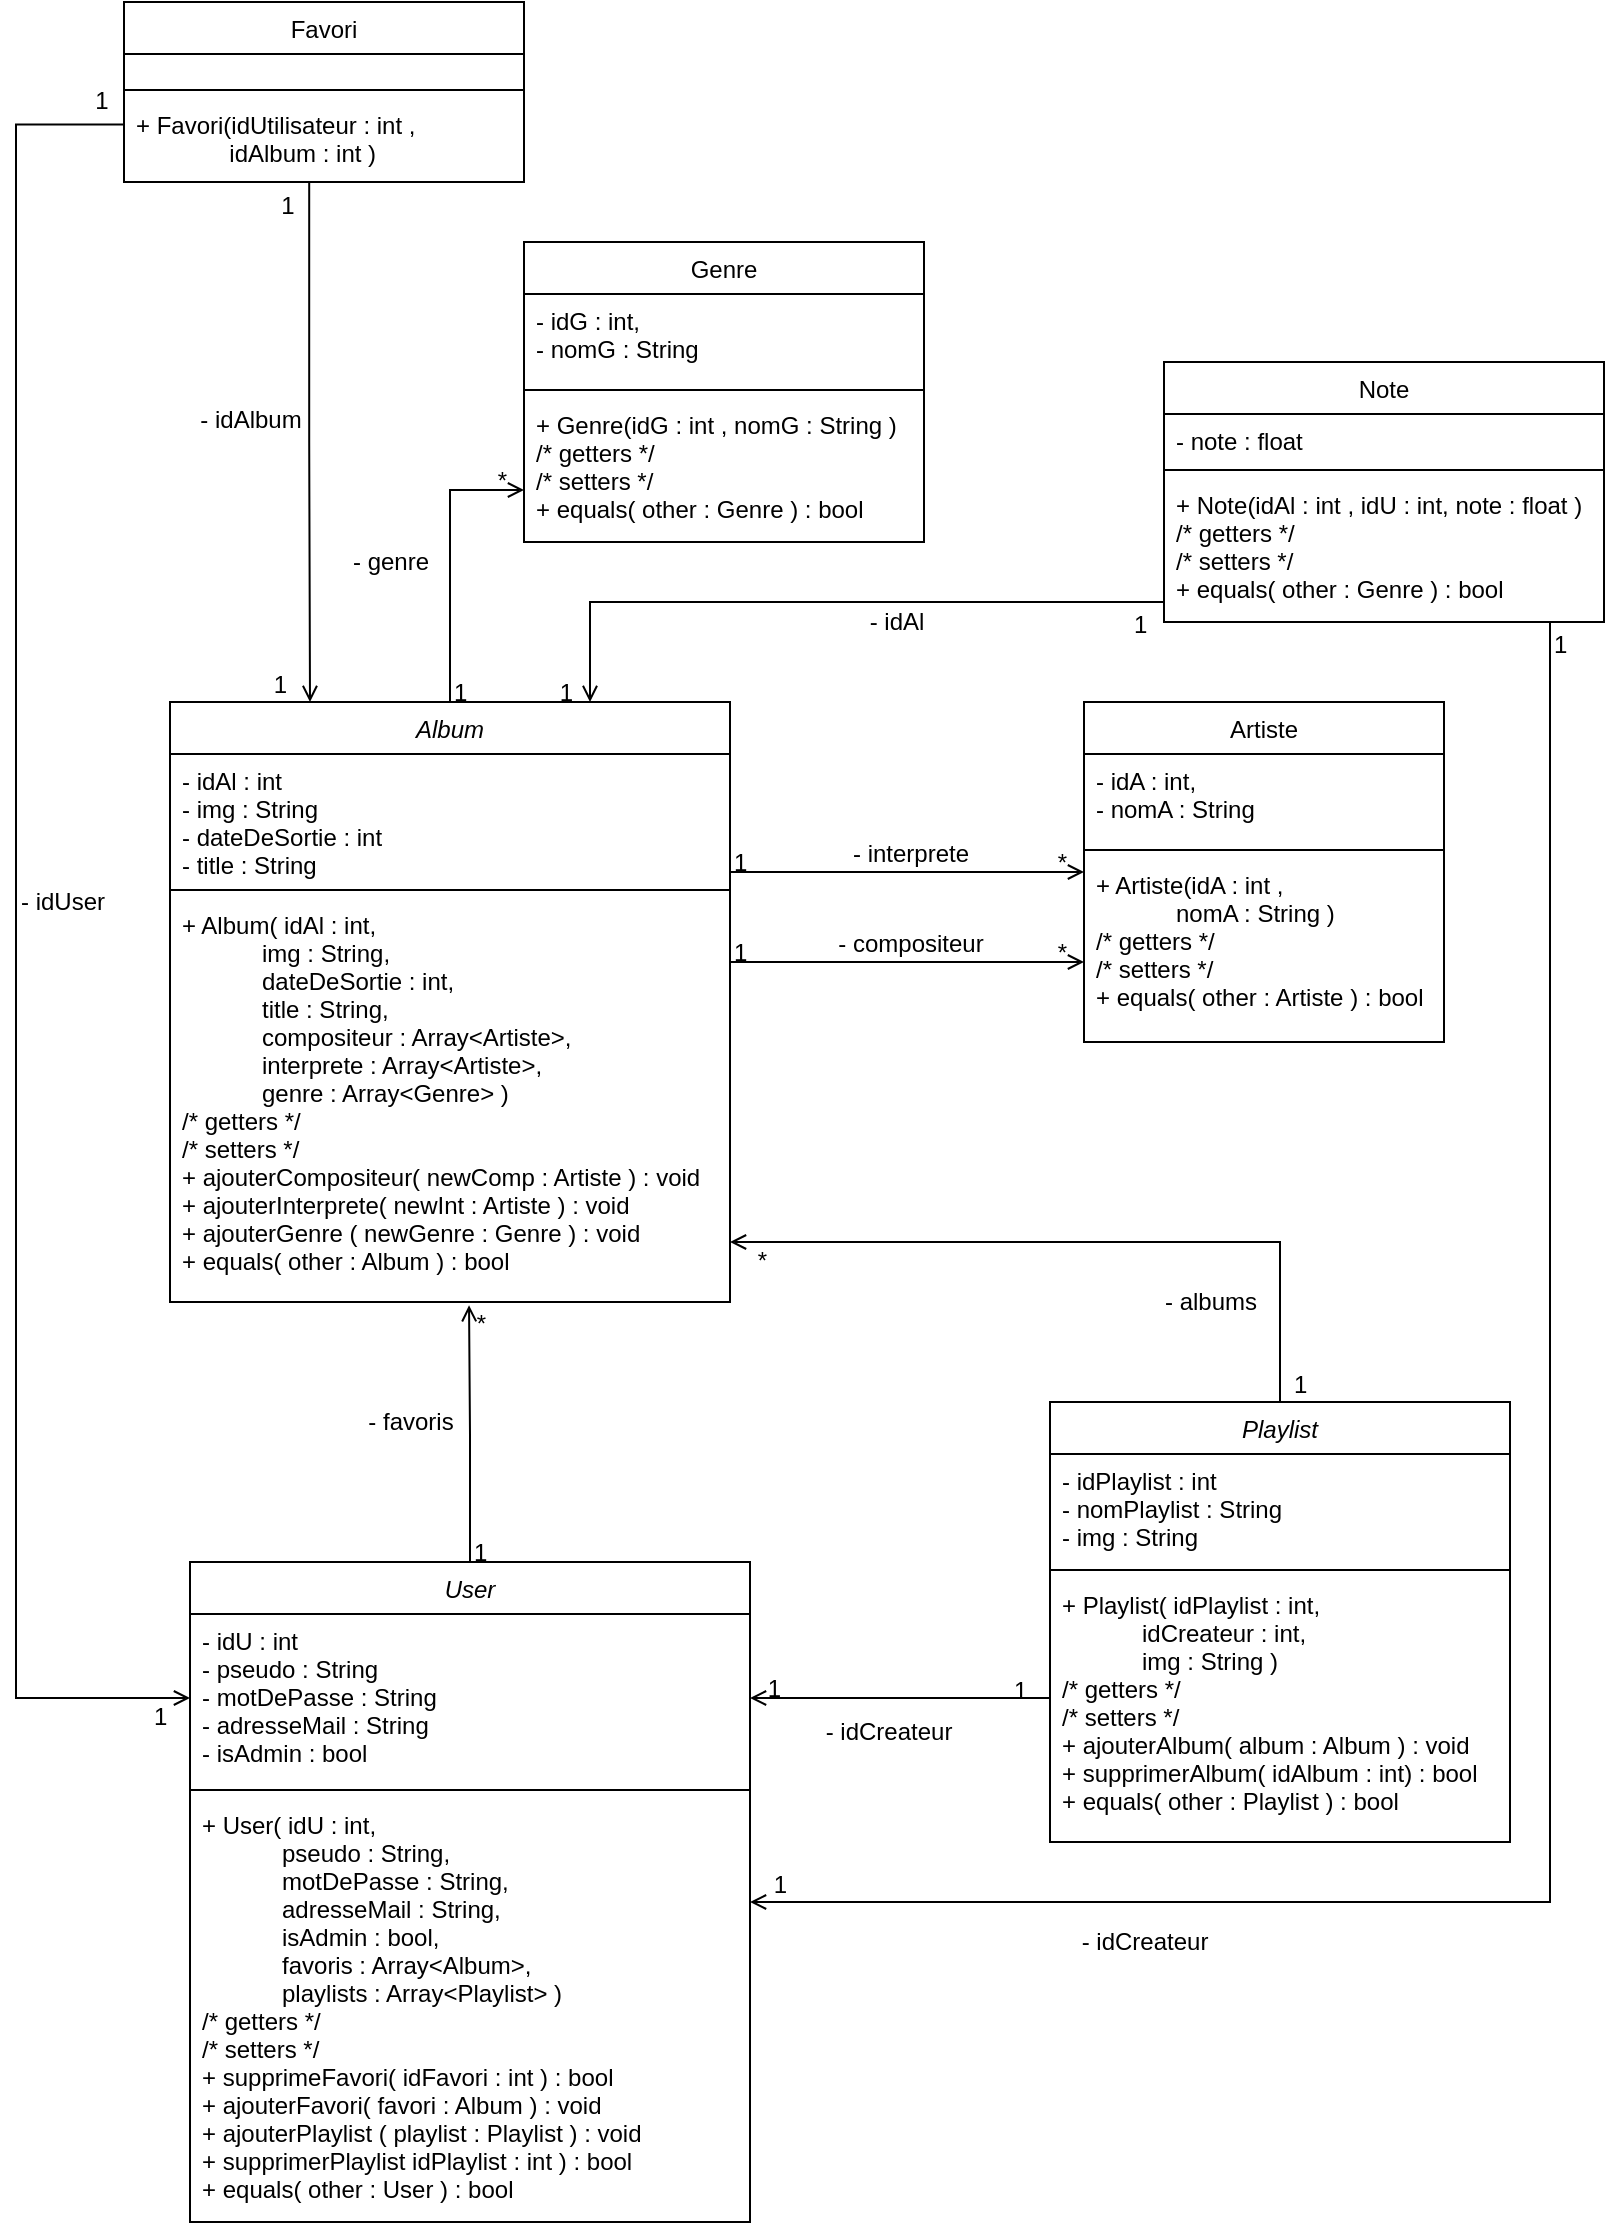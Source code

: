 <mxfile version="23.1.4" type="device">
  <diagram id="C5RBs43oDa-KdzZeNtuy" name="Page-1">
    <mxGraphModel dx="1912" dy="1063" grid="1" gridSize="10" guides="1" tooltips="1" connect="1" arrows="1" fold="1" page="1" pageScale="1" pageWidth="827" pageHeight="1169" math="0" shadow="0">
      <root>
        <mxCell id="WIyWlLk6GJQsqaUBKTNV-0" />
        <mxCell id="WIyWlLk6GJQsqaUBKTNV-1" parent="WIyWlLk6GJQsqaUBKTNV-0" />
        <mxCell id="zkfFHV4jXpPFQw0GAbJ--0" value="Album" style="swimlane;fontStyle=2;align=center;verticalAlign=top;childLayout=stackLayout;horizontal=1;startSize=26;horizontalStack=0;resizeParent=1;resizeLast=0;collapsible=1;marginBottom=0;rounded=0;shadow=0;strokeWidth=1;" parent="WIyWlLk6GJQsqaUBKTNV-1" vertex="1">
          <mxGeometry x="90" y="380" width="280" height="300" as="geometry">
            <mxRectangle x="230" y="140" width="160" height="26" as="alternateBounds" />
          </mxGeometry>
        </mxCell>
        <mxCell id="zkfFHV4jXpPFQw0GAbJ--1" value="- idAl : int&#xa;- img : String&#xa;- dateDeSortie : int&#xa;- title : String&#xa;&#xa;+ &#xa;&#xa;" style="text;align=left;verticalAlign=top;spacingLeft=4;spacingRight=4;overflow=hidden;rotatable=0;points=[[0,0.5],[1,0.5]];portConstraint=eastwest;" parent="zkfFHV4jXpPFQw0GAbJ--0" vertex="1">
          <mxGeometry y="26" width="280" height="64" as="geometry" />
        </mxCell>
        <mxCell id="zkfFHV4jXpPFQw0GAbJ--4" value="" style="line;html=1;strokeWidth=1;align=left;verticalAlign=middle;spacingTop=-1;spacingLeft=3;spacingRight=3;rotatable=0;labelPosition=right;points=[];portConstraint=eastwest;" parent="zkfFHV4jXpPFQw0GAbJ--0" vertex="1">
          <mxGeometry y="90" width="280" height="8" as="geometry" />
        </mxCell>
        <mxCell id="zkfFHV4jXpPFQw0GAbJ--5" value="+ Album( idAl : int, &#xa;            img : String, &#xa;            dateDeSortie : int, &#xa;            title : String, &#xa;            compositeur : Array&lt;Artiste&gt;, &#xa;            interprete : Array&lt;Artiste&gt;,&#xa;            genre : Array&lt;Genre&gt; )&#xa;/* getters */&#xa;/* setters */&#xa;+ ajouterCompositeur( newComp : Artiste ) : void&#xa;+ ajouterInterprete( newInt : Artiste ) : void&#xa;+ ajouterGenre ( newGenre : Genre ) : void&#xa;+ equals( other : Album ) : bool&#xa;&#xa;" style="text;align=left;verticalAlign=top;spacingLeft=4;spacingRight=4;overflow=hidden;rotatable=0;points=[[0,0.5],[1,0.5]];portConstraint=eastwest;" parent="zkfFHV4jXpPFQw0GAbJ--0" vertex="1">
          <mxGeometry y="98" width="280" height="202" as="geometry" />
        </mxCell>
        <mxCell id="zkfFHV4jXpPFQw0GAbJ--17" value="Artiste" style="swimlane;fontStyle=0;align=center;verticalAlign=top;childLayout=stackLayout;horizontal=1;startSize=26;horizontalStack=0;resizeParent=1;resizeLast=0;collapsible=1;marginBottom=0;rounded=0;shadow=0;strokeWidth=1;" parent="WIyWlLk6GJQsqaUBKTNV-1" vertex="1">
          <mxGeometry x="547" y="380" width="180" height="170" as="geometry">
            <mxRectangle x="550" y="140" width="160" height="26" as="alternateBounds" />
          </mxGeometry>
        </mxCell>
        <mxCell id="zkfFHV4jXpPFQw0GAbJ--18" value="- idA : int,&#xa;- nomA : String&#xa;" style="text;align=left;verticalAlign=top;spacingLeft=4;spacingRight=4;overflow=hidden;rotatable=0;points=[[0,0.5],[1,0.5]];portConstraint=eastwest;" parent="zkfFHV4jXpPFQw0GAbJ--17" vertex="1">
          <mxGeometry y="26" width="180" height="44" as="geometry" />
        </mxCell>
        <mxCell id="zkfFHV4jXpPFQw0GAbJ--23" value="" style="line;html=1;strokeWidth=1;align=left;verticalAlign=middle;spacingTop=-1;spacingLeft=3;spacingRight=3;rotatable=0;labelPosition=right;points=[];portConstraint=eastwest;" parent="zkfFHV4jXpPFQw0GAbJ--17" vertex="1">
          <mxGeometry y="70" width="180" height="8" as="geometry" />
        </mxCell>
        <mxCell id="zkfFHV4jXpPFQw0GAbJ--24" value="+ Artiste(idA : int ,&#xa;            nomA : String ) &#xa;/* getters */&#xa;/* setters */&#xa;+ equals( other : Artiste ) : bool&#xa;" style="text;align=left;verticalAlign=top;spacingLeft=4;spacingRight=4;overflow=hidden;rotatable=0;points=[[0,0.5],[1,0.5]];portConstraint=eastwest;" parent="zkfFHV4jXpPFQw0GAbJ--17" vertex="1">
          <mxGeometry y="78" width="180" height="92" as="geometry" />
        </mxCell>
        <mxCell id="zkfFHV4jXpPFQw0GAbJ--26" value="" style="endArrow=open;shadow=0;strokeWidth=1;rounded=0;endFill=1;edgeStyle=elbowEdgeStyle;elbow=vertical;" parent="WIyWlLk6GJQsqaUBKTNV-1" source="zkfFHV4jXpPFQw0GAbJ--0" target="zkfFHV4jXpPFQw0GAbJ--17" edge="1">
          <mxGeometry x="0.5" y="41" relative="1" as="geometry">
            <mxPoint x="340" y="452" as="sourcePoint" />
            <mxPoint x="500" y="452" as="targetPoint" />
            <mxPoint x="-40" y="32" as="offset" />
          </mxGeometry>
        </mxCell>
        <mxCell id="zkfFHV4jXpPFQw0GAbJ--27" value="1" style="resizable=0;align=left;verticalAlign=bottom;labelBackgroundColor=none;fontSize=12;" parent="zkfFHV4jXpPFQw0GAbJ--26" connectable="0" vertex="1">
          <mxGeometry x="-1" relative="1" as="geometry">
            <mxPoint y="4" as="offset" />
          </mxGeometry>
        </mxCell>
        <mxCell id="zkfFHV4jXpPFQw0GAbJ--28" value="*" style="resizable=0;align=right;verticalAlign=bottom;labelBackgroundColor=none;fontSize=12;" parent="zkfFHV4jXpPFQw0GAbJ--26" connectable="0" vertex="1">
          <mxGeometry x="1" relative="1" as="geometry">
            <mxPoint x="-7" y="4" as="offset" />
          </mxGeometry>
        </mxCell>
        <mxCell id="zkfFHV4jXpPFQw0GAbJ--29" value="- interprete" style="text;html=1;resizable=0;points=[];;align=center;verticalAlign=middle;labelBackgroundColor=none;rounded=0;shadow=0;strokeWidth=1;fontSize=12;" parent="zkfFHV4jXpPFQw0GAbJ--26" vertex="1" connectable="0">
          <mxGeometry x="0.5" y="49" relative="1" as="geometry">
            <mxPoint x="-43" y="40" as="offset" />
          </mxGeometry>
        </mxCell>
        <mxCell id="pB9KM1f0zgzS-H6j8t84-1" value="" style="endArrow=open;shadow=0;strokeWidth=1;rounded=0;endFill=1;edgeStyle=elbowEdgeStyle;elbow=vertical;" edge="1" parent="WIyWlLk6GJQsqaUBKTNV-1">
          <mxGeometry x="0.5" y="41" relative="1" as="geometry">
            <mxPoint x="370" y="510" as="sourcePoint" />
            <mxPoint x="547" y="510" as="targetPoint" />
            <mxPoint x="-40" y="32" as="offset" />
          </mxGeometry>
        </mxCell>
        <mxCell id="pB9KM1f0zgzS-H6j8t84-2" value="1" style="resizable=0;align=left;verticalAlign=bottom;labelBackgroundColor=none;fontSize=12;" connectable="0" vertex="1" parent="pB9KM1f0zgzS-H6j8t84-1">
          <mxGeometry x="-1" relative="1" as="geometry">
            <mxPoint y="4" as="offset" />
          </mxGeometry>
        </mxCell>
        <mxCell id="pB9KM1f0zgzS-H6j8t84-3" value="*" style="resizable=0;align=right;verticalAlign=bottom;labelBackgroundColor=none;fontSize=12;" connectable="0" vertex="1" parent="pB9KM1f0zgzS-H6j8t84-1">
          <mxGeometry x="1" relative="1" as="geometry">
            <mxPoint x="-7" y="4" as="offset" />
          </mxGeometry>
        </mxCell>
        <mxCell id="pB9KM1f0zgzS-H6j8t84-4" value="- compositeur" style="text;html=1;resizable=0;points=[];;align=center;verticalAlign=middle;labelBackgroundColor=none;rounded=0;shadow=0;strokeWidth=1;fontSize=12;" vertex="1" connectable="0" parent="pB9KM1f0zgzS-H6j8t84-1">
          <mxGeometry x="0.5" y="49" relative="1" as="geometry">
            <mxPoint x="-43" y="40" as="offset" />
          </mxGeometry>
        </mxCell>
        <mxCell id="pB9KM1f0zgzS-H6j8t84-5" value="Genre" style="swimlane;fontStyle=0;align=center;verticalAlign=top;childLayout=stackLayout;horizontal=1;startSize=26;horizontalStack=0;resizeParent=1;resizeLast=0;collapsible=1;marginBottom=0;rounded=0;shadow=0;strokeWidth=1;" vertex="1" parent="WIyWlLk6GJQsqaUBKTNV-1">
          <mxGeometry x="267" y="150" width="200" height="150" as="geometry">
            <mxRectangle x="550" y="140" width="160" height="26" as="alternateBounds" />
          </mxGeometry>
        </mxCell>
        <mxCell id="pB9KM1f0zgzS-H6j8t84-6" value="- idG : int,&#xa;- nomG : String&#xa;" style="text;align=left;verticalAlign=top;spacingLeft=4;spacingRight=4;overflow=hidden;rotatable=0;points=[[0,0.5],[1,0.5]];portConstraint=eastwest;" vertex="1" parent="pB9KM1f0zgzS-H6j8t84-5">
          <mxGeometry y="26" width="200" height="44" as="geometry" />
        </mxCell>
        <mxCell id="pB9KM1f0zgzS-H6j8t84-7" value="" style="line;html=1;strokeWidth=1;align=left;verticalAlign=middle;spacingTop=-1;spacingLeft=3;spacingRight=3;rotatable=0;labelPosition=right;points=[];portConstraint=eastwest;" vertex="1" parent="pB9KM1f0zgzS-H6j8t84-5">
          <mxGeometry y="70" width="200" height="8" as="geometry" />
        </mxCell>
        <mxCell id="pB9KM1f0zgzS-H6j8t84-8" value="+ Genre(idG : int , nomG : String ) &#xa;/* getters */&#xa;/* setters */&#xa;+ equals( other : Genre ) : bool&#xa;" style="text;align=left;verticalAlign=top;spacingLeft=4;spacingRight=4;overflow=hidden;rotatable=0;points=[[0,0.5],[1,0.5]];portConstraint=eastwest;" vertex="1" parent="pB9KM1f0zgzS-H6j8t84-5">
          <mxGeometry y="78" width="200" height="72" as="geometry" />
        </mxCell>
        <mxCell id="pB9KM1f0zgzS-H6j8t84-9" value="" style="resizable=0;align=right;verticalAlign=bottom;labelBackgroundColor=none;fontSize=12;" connectable="0" vertex="1" parent="WIyWlLk6GJQsqaUBKTNV-1">
          <mxGeometry x="260" y="239" as="geometry" />
        </mxCell>
        <mxCell id="pB9KM1f0zgzS-H6j8t84-11" value="" style="endArrow=open;shadow=0;strokeWidth=1;rounded=0;endFill=1;edgeStyle=elbowEdgeStyle;elbow=vertical;exitX=0.5;exitY=0;exitDx=0;exitDy=0;" edge="1" parent="WIyWlLk6GJQsqaUBKTNV-1" source="zkfFHV4jXpPFQw0GAbJ--0">
          <mxGeometry x="0.5" y="41" relative="1" as="geometry">
            <mxPoint x="80" y="330" as="sourcePoint" />
            <mxPoint x="267" y="274" as="targetPoint" />
            <mxPoint x="-40" y="32" as="offset" />
            <Array as="points">
              <mxPoint x="250" y="274" />
            </Array>
          </mxGeometry>
        </mxCell>
        <mxCell id="pB9KM1f0zgzS-H6j8t84-12" value="1" style="resizable=0;align=left;verticalAlign=bottom;labelBackgroundColor=none;fontSize=12;" connectable="0" vertex="1" parent="pB9KM1f0zgzS-H6j8t84-11">
          <mxGeometry x="-1" relative="1" as="geometry">
            <mxPoint y="4" as="offset" />
          </mxGeometry>
        </mxCell>
        <mxCell id="pB9KM1f0zgzS-H6j8t84-13" value="*" style="resizable=0;align=right;verticalAlign=bottom;labelBackgroundColor=none;fontSize=12;" connectable="0" vertex="1" parent="pB9KM1f0zgzS-H6j8t84-11">
          <mxGeometry x="1" relative="1" as="geometry">
            <mxPoint x="-7" y="4" as="offset" />
          </mxGeometry>
        </mxCell>
        <mxCell id="pB9KM1f0zgzS-H6j8t84-14" value="- genre" style="text;html=1;resizable=0;points=[];;align=center;verticalAlign=middle;labelBackgroundColor=none;rounded=0;shadow=0;strokeWidth=1;fontSize=12;" vertex="1" connectable="0" parent="pB9KM1f0zgzS-H6j8t84-11">
          <mxGeometry x="0.5" y="49" relative="1" as="geometry">
            <mxPoint x="-31" y="85" as="offset" />
          </mxGeometry>
        </mxCell>
        <mxCell id="pB9KM1f0zgzS-H6j8t84-15" value="User" style="swimlane;fontStyle=2;align=center;verticalAlign=top;childLayout=stackLayout;horizontal=1;startSize=26;horizontalStack=0;resizeParent=1;resizeLast=0;collapsible=1;marginBottom=0;rounded=0;shadow=0;strokeWidth=1;" vertex="1" parent="WIyWlLk6GJQsqaUBKTNV-1">
          <mxGeometry x="100" y="810" width="280" height="330" as="geometry">
            <mxRectangle x="230" y="140" width="160" height="26" as="alternateBounds" />
          </mxGeometry>
        </mxCell>
        <mxCell id="pB9KM1f0zgzS-H6j8t84-16" value="- idU : int&#xa;- pseudo : String&#xa;- motDePasse : String&#xa;- adresseMail : String&#xa;- isAdmin : bool" style="text;align=left;verticalAlign=top;spacingLeft=4;spacingRight=4;overflow=hidden;rotatable=0;points=[[0,0.5],[1,0.5]];portConstraint=eastwest;" vertex="1" parent="pB9KM1f0zgzS-H6j8t84-15">
          <mxGeometry y="26" width="280" height="84" as="geometry" />
        </mxCell>
        <mxCell id="pB9KM1f0zgzS-H6j8t84-17" value="" style="line;html=1;strokeWidth=1;align=left;verticalAlign=middle;spacingTop=-1;spacingLeft=3;spacingRight=3;rotatable=0;labelPosition=right;points=[];portConstraint=eastwest;" vertex="1" parent="pB9KM1f0zgzS-H6j8t84-15">
          <mxGeometry y="110" width="280" height="8" as="geometry" />
        </mxCell>
        <mxCell id="pB9KM1f0zgzS-H6j8t84-18" value="+ User( idU : int, &#xa;            pseudo : String, &#xa;            motDePasse : String, &#xa;            adresseMail : String, &#xa;            isAdmin : bool, &#xa;            favoris : Array&lt;Album&gt;,&#xa;            playlists : Array&lt;Playlist&gt; )&#xa;/* getters */&#xa;/* setters */&#xa;+ supprimeFavori( idFavori : int ) : bool&#xa;+ ajouterFavori( favori : Album ) : void&#xa;+ ajouterPlaylist ( playlist : Playlist ) : void&#xa;+ supprimerPlaylist idPlaylist : int ) : bool&#xa;+ equals( other : User ) : bool&#xa;&#xa;" style="text;align=left;verticalAlign=top;spacingLeft=4;spacingRight=4;overflow=hidden;rotatable=0;points=[[0,0.5],[1,0.5]];portConstraint=eastwest;" vertex="1" parent="pB9KM1f0zgzS-H6j8t84-15">
          <mxGeometry y="118" width="280" height="212" as="geometry" />
        </mxCell>
        <mxCell id="pB9KM1f0zgzS-H6j8t84-22" value="" style="endArrow=open;shadow=0;strokeWidth=1;rounded=0;endFill=1;edgeStyle=elbowEdgeStyle;elbow=vertical;exitX=0.5;exitY=0;exitDx=0;exitDy=0;entryX=0.534;entryY=1.008;entryDx=0;entryDy=0;entryPerimeter=0;" edge="1" parent="WIyWlLk6GJQsqaUBKTNV-1" source="pB9KM1f0zgzS-H6j8t84-15" target="zkfFHV4jXpPFQw0GAbJ--5">
          <mxGeometry x="0.5" y="41" relative="1" as="geometry">
            <mxPoint x="180" y="740" as="sourcePoint" />
            <mxPoint x="357" y="740" as="targetPoint" />
            <mxPoint x="-40" y="32" as="offset" />
          </mxGeometry>
        </mxCell>
        <mxCell id="pB9KM1f0zgzS-H6j8t84-23" value="1" style="resizable=0;align=left;verticalAlign=bottom;labelBackgroundColor=none;fontSize=12;" connectable="0" vertex="1" parent="pB9KM1f0zgzS-H6j8t84-22">
          <mxGeometry x="-1" relative="1" as="geometry">
            <mxPoint y="4" as="offset" />
          </mxGeometry>
        </mxCell>
        <mxCell id="pB9KM1f0zgzS-H6j8t84-24" value="*" style="resizable=0;align=right;verticalAlign=bottom;labelBackgroundColor=none;fontSize=12;" connectable="0" vertex="1" parent="pB9KM1f0zgzS-H6j8t84-22">
          <mxGeometry x="1" relative="1" as="geometry">
            <mxPoint x="10" y="18" as="offset" />
          </mxGeometry>
        </mxCell>
        <mxCell id="pB9KM1f0zgzS-H6j8t84-25" value="- favoris" style="text;html=1;resizable=0;points=[];;align=center;verticalAlign=middle;labelBackgroundColor=none;rounded=0;shadow=0;strokeWidth=1;fontSize=12;" vertex="1" connectable="0" parent="pB9KM1f0zgzS-H6j8t84-22">
          <mxGeometry x="0.5" y="49" relative="1" as="geometry">
            <mxPoint x="19" y="26" as="offset" />
          </mxGeometry>
        </mxCell>
        <mxCell id="pB9KM1f0zgzS-H6j8t84-26" value="Playlist" style="swimlane;fontStyle=2;align=center;verticalAlign=top;childLayout=stackLayout;horizontal=1;startSize=26;horizontalStack=0;resizeParent=1;resizeLast=0;collapsible=1;marginBottom=0;rounded=0;shadow=0;strokeWidth=1;" vertex="1" parent="WIyWlLk6GJQsqaUBKTNV-1">
          <mxGeometry x="530" y="730" width="230" height="220" as="geometry">
            <mxRectangle x="230" y="140" width="160" height="26" as="alternateBounds" />
          </mxGeometry>
        </mxCell>
        <mxCell id="pB9KM1f0zgzS-H6j8t84-27" value="- idPlaylist : int&#xa;- nomPlaylist : String&#xa;- img : String" style="text;align=left;verticalAlign=top;spacingLeft=4;spacingRight=4;overflow=hidden;rotatable=0;points=[[0,0.5],[1,0.5]];portConstraint=eastwest;" vertex="1" parent="pB9KM1f0zgzS-H6j8t84-26">
          <mxGeometry y="26" width="230" height="54" as="geometry" />
        </mxCell>
        <mxCell id="pB9KM1f0zgzS-H6j8t84-28" value="" style="line;html=1;strokeWidth=1;align=left;verticalAlign=middle;spacingTop=-1;spacingLeft=3;spacingRight=3;rotatable=0;labelPosition=right;points=[];portConstraint=eastwest;" vertex="1" parent="pB9KM1f0zgzS-H6j8t84-26">
          <mxGeometry y="80" width="230" height="8" as="geometry" />
        </mxCell>
        <mxCell id="pB9KM1f0zgzS-H6j8t84-29" value="+ Playlist( idPlaylist : int, &#xa;            idCreateur : int, &#xa;            img : String )&#xa;/* getters */&#xa;/* setters */&#xa;+ ajouterAlbum( album : Album ) : void&#xa;+ supprimerAlbum( idAlbum : int) : bool&#xa;+ equals( other : Playlist ) : bool&#xa;&#xa;" style="text;align=left;verticalAlign=top;spacingLeft=4;spacingRight=4;overflow=hidden;rotatable=0;points=[[0,0.5],[1,0.5]];portConstraint=eastwest;" vertex="1" parent="pB9KM1f0zgzS-H6j8t84-26">
          <mxGeometry y="88" width="230" height="122" as="geometry" />
        </mxCell>
        <mxCell id="pB9KM1f0zgzS-H6j8t84-31" value="" style="endArrow=open;shadow=0;strokeWidth=1;rounded=0;endFill=1;edgeStyle=elbowEdgeStyle;elbow=vertical;exitX=0;exitY=0.5;exitDx=0;exitDy=0;entryX=1;entryY=0.5;entryDx=0;entryDy=0;" edge="1" parent="WIyWlLk6GJQsqaUBKTNV-1" source="pB9KM1f0zgzS-H6j8t84-29" target="pB9KM1f0zgzS-H6j8t84-16">
          <mxGeometry x="0.5" y="41" relative="1" as="geometry">
            <mxPoint x="270" y="750" as="sourcePoint" />
            <mxPoint x="447" y="750" as="targetPoint" />
            <mxPoint x="-40" y="32" as="offset" />
            <Array as="points">
              <mxPoint x="390" y="878" />
            </Array>
          </mxGeometry>
        </mxCell>
        <mxCell id="pB9KM1f0zgzS-H6j8t84-32" value="1" style="resizable=0;align=left;verticalAlign=bottom;labelBackgroundColor=none;fontSize=12;" connectable="0" vertex="1" parent="pB9KM1f0zgzS-H6j8t84-31">
          <mxGeometry x="-1" relative="1" as="geometry">
            <mxPoint x="-20" y="4" as="offset" />
          </mxGeometry>
        </mxCell>
        <mxCell id="pB9KM1f0zgzS-H6j8t84-33" value="1" style="resizable=0;align=right;verticalAlign=bottom;labelBackgroundColor=none;fontSize=12;" connectable="0" vertex="1" parent="pB9KM1f0zgzS-H6j8t84-31">
          <mxGeometry x="1" relative="1" as="geometry">
            <mxPoint x="17" y="4" as="offset" />
          </mxGeometry>
        </mxCell>
        <mxCell id="pB9KM1f0zgzS-H6j8t84-34" value="- idCreateur" style="text;html=1;resizable=0;points=[];;align=center;verticalAlign=middle;labelBackgroundColor=none;rounded=0;shadow=0;strokeWidth=1;fontSize=12;" vertex="1" connectable="0" parent="pB9KM1f0zgzS-H6j8t84-31">
          <mxGeometry x="0.5" y="49" relative="1" as="geometry">
            <mxPoint x="31" y="-32" as="offset" />
          </mxGeometry>
        </mxCell>
        <mxCell id="pB9KM1f0zgzS-H6j8t84-35" value="" style="endArrow=open;shadow=0;strokeWidth=1;rounded=0;endFill=1;edgeStyle=elbowEdgeStyle;elbow=vertical;exitX=0.5;exitY=0;exitDx=0;exitDy=0;" edge="1" parent="WIyWlLk6GJQsqaUBKTNV-1" source="pB9KM1f0zgzS-H6j8t84-26">
          <mxGeometry x="0.5" y="41" relative="1" as="geometry">
            <mxPoint x="620" y="712" as="sourcePoint" />
            <mxPoint x="370" y="650" as="targetPoint" />
            <mxPoint x="-40" y="32" as="offset" />
            <Array as="points">
              <mxPoint x="520" y="650" />
            </Array>
          </mxGeometry>
        </mxCell>
        <mxCell id="pB9KM1f0zgzS-H6j8t84-36" value="1" style="resizable=0;align=left;verticalAlign=bottom;labelBackgroundColor=none;fontSize=12;" connectable="0" vertex="1" parent="pB9KM1f0zgzS-H6j8t84-35">
          <mxGeometry x="-1" relative="1" as="geometry">
            <mxPoint x="5" as="offset" />
          </mxGeometry>
        </mxCell>
        <mxCell id="pB9KM1f0zgzS-H6j8t84-37" value="*" style="resizable=0;align=right;verticalAlign=bottom;labelBackgroundColor=none;fontSize=12;" connectable="0" vertex="1" parent="pB9KM1f0zgzS-H6j8t84-35">
          <mxGeometry x="1" relative="1" as="geometry">
            <mxPoint x="20" y="18" as="offset" />
          </mxGeometry>
        </mxCell>
        <mxCell id="pB9KM1f0zgzS-H6j8t84-38" value="- albums" style="text;html=1;resizable=0;points=[];;align=center;verticalAlign=middle;labelBackgroundColor=none;rounded=0;shadow=0;strokeWidth=1;fontSize=12;" vertex="1" connectable="0" parent="pB9KM1f0zgzS-H6j8t84-35">
          <mxGeometry x="0.5" y="49" relative="1" as="geometry">
            <mxPoint x="151" y="-19" as="offset" />
          </mxGeometry>
        </mxCell>
        <mxCell id="pB9KM1f0zgzS-H6j8t84-39" value="Note" style="swimlane;fontStyle=0;align=center;verticalAlign=top;childLayout=stackLayout;horizontal=1;startSize=26;horizontalStack=0;resizeParent=1;resizeLast=0;collapsible=1;marginBottom=0;rounded=0;shadow=0;strokeWidth=1;" vertex="1" parent="WIyWlLk6GJQsqaUBKTNV-1">
          <mxGeometry x="587" y="210" width="220" height="130" as="geometry">
            <mxRectangle x="550" y="140" width="160" height="26" as="alternateBounds" />
          </mxGeometry>
        </mxCell>
        <mxCell id="pB9KM1f0zgzS-H6j8t84-40" value="- note : float&#xa;" style="text;align=left;verticalAlign=top;spacingLeft=4;spacingRight=4;overflow=hidden;rotatable=0;points=[[0,0.5],[1,0.5]];portConstraint=eastwest;" vertex="1" parent="pB9KM1f0zgzS-H6j8t84-39">
          <mxGeometry y="26" width="220" height="24" as="geometry" />
        </mxCell>
        <mxCell id="pB9KM1f0zgzS-H6j8t84-41" value="" style="line;html=1;strokeWidth=1;align=left;verticalAlign=middle;spacingTop=-1;spacingLeft=3;spacingRight=3;rotatable=0;labelPosition=right;points=[];portConstraint=eastwest;" vertex="1" parent="pB9KM1f0zgzS-H6j8t84-39">
          <mxGeometry y="50" width="220" height="8" as="geometry" />
        </mxCell>
        <mxCell id="pB9KM1f0zgzS-H6j8t84-42" value="+ Note(idAl : int , idU : int, note : float ) &#xa;/* getters */&#xa;/* setters */&#xa;+ equals( other : Genre ) : bool&#xa;" style="text;align=left;verticalAlign=top;spacingLeft=4;spacingRight=4;overflow=hidden;rotatable=0;points=[[0,0.5],[1,0.5]];portConstraint=eastwest;" vertex="1" parent="pB9KM1f0zgzS-H6j8t84-39">
          <mxGeometry y="58" width="220" height="72" as="geometry" />
        </mxCell>
        <mxCell id="pB9KM1f0zgzS-H6j8t84-43" value="" style="resizable=0;align=right;verticalAlign=bottom;labelBackgroundColor=none;fontSize=12;" connectable="0" vertex="1" parent="WIyWlLk6GJQsqaUBKTNV-1">
          <mxGeometry x="580" y="299" as="geometry" />
        </mxCell>
        <mxCell id="pB9KM1f0zgzS-H6j8t84-46" value="" style="endArrow=open;shadow=0;strokeWidth=1;rounded=0;endFill=1;edgeStyle=elbowEdgeStyle;elbow=vertical;" edge="1" parent="WIyWlLk6GJQsqaUBKTNV-1">
          <mxGeometry x="0.5" y="41" relative="1" as="geometry">
            <mxPoint x="780" y="340" as="sourcePoint" />
            <mxPoint x="380" y="980" as="targetPoint" />
            <mxPoint x="-40" y="32" as="offset" />
            <Array as="points">
              <mxPoint x="780" y="980" />
            </Array>
          </mxGeometry>
        </mxCell>
        <mxCell id="pB9KM1f0zgzS-H6j8t84-47" value="1" style="resizable=0;align=left;verticalAlign=bottom;labelBackgroundColor=none;fontSize=12;" connectable="0" vertex="1" parent="pB9KM1f0zgzS-H6j8t84-46">
          <mxGeometry x="-1" relative="1" as="geometry">
            <mxPoint y="20" as="offset" />
          </mxGeometry>
        </mxCell>
        <mxCell id="pB9KM1f0zgzS-H6j8t84-48" value="1" style="resizable=0;align=right;verticalAlign=bottom;labelBackgroundColor=none;fontSize=12;" connectable="0" vertex="1" parent="pB9KM1f0zgzS-H6j8t84-46">
          <mxGeometry x="1" relative="1" as="geometry">
            <mxPoint x="20" as="offset" />
          </mxGeometry>
        </mxCell>
        <mxCell id="pB9KM1f0zgzS-H6j8t84-49" value="- idCreateur" style="text;html=1;resizable=0;points=[];;align=center;verticalAlign=middle;labelBackgroundColor=none;rounded=0;shadow=0;strokeWidth=1;fontSize=12;" vertex="1" connectable="0" parent="pB9KM1f0zgzS-H6j8t84-46">
          <mxGeometry x="0.5" y="49" relative="1" as="geometry">
            <mxPoint x="-63" y="-29" as="offset" />
          </mxGeometry>
        </mxCell>
        <mxCell id="pB9KM1f0zgzS-H6j8t84-50" value="" style="endArrow=open;shadow=0;strokeWidth=1;rounded=0;endFill=1;edgeStyle=elbowEdgeStyle;elbow=vertical;entryX=0.75;entryY=0;entryDx=0;entryDy=0;exitX=0;exitY=0.861;exitDx=0;exitDy=0;exitPerimeter=0;" edge="1" parent="WIyWlLk6GJQsqaUBKTNV-1" source="pB9KM1f0zgzS-H6j8t84-42" target="zkfFHV4jXpPFQw0GAbJ--0">
          <mxGeometry x="0.5" y="41" relative="1" as="geometry">
            <mxPoint x="570" y="330" as="sourcePoint" />
            <mxPoint x="667" y="165" as="targetPoint" />
            <mxPoint x="-40" y="32" as="offset" />
            <Array as="points">
              <mxPoint x="440" y="330" />
            </Array>
          </mxGeometry>
        </mxCell>
        <mxCell id="pB9KM1f0zgzS-H6j8t84-51" value="1" style="resizable=0;align=left;verticalAlign=bottom;labelBackgroundColor=none;fontSize=12;" connectable="0" vertex="1" parent="pB9KM1f0zgzS-H6j8t84-50">
          <mxGeometry x="-1" relative="1" as="geometry">
            <mxPoint x="-17" y="20" as="offset" />
          </mxGeometry>
        </mxCell>
        <mxCell id="pB9KM1f0zgzS-H6j8t84-52" value="1" style="resizable=0;align=right;verticalAlign=bottom;labelBackgroundColor=none;fontSize=12;" connectable="0" vertex="1" parent="pB9KM1f0zgzS-H6j8t84-50">
          <mxGeometry x="1" relative="1" as="geometry">
            <mxPoint x="-7" y="4" as="offset" />
          </mxGeometry>
        </mxCell>
        <mxCell id="pB9KM1f0zgzS-H6j8t84-53" value="- idAl" style="text;html=1;resizable=0;points=[];;align=center;verticalAlign=middle;labelBackgroundColor=none;rounded=0;shadow=0;strokeWidth=1;fontSize=12;" vertex="1" connectable="0" parent="pB9KM1f0zgzS-H6j8t84-50">
          <mxGeometry x="0.5" y="49" relative="1" as="geometry">
            <mxPoint x="119" y="-39" as="offset" />
          </mxGeometry>
        </mxCell>
        <mxCell id="pB9KM1f0zgzS-H6j8t84-55" value="Favori" style="swimlane;fontStyle=0;align=center;verticalAlign=top;childLayout=stackLayout;horizontal=1;startSize=26;horizontalStack=0;resizeParent=1;resizeLast=0;collapsible=1;marginBottom=0;rounded=0;shadow=0;strokeWidth=1;" vertex="1" parent="WIyWlLk6GJQsqaUBKTNV-1">
          <mxGeometry x="67" y="30" width="200" height="90" as="geometry">
            <mxRectangle x="550" y="140" width="160" height="26" as="alternateBounds" />
          </mxGeometry>
        </mxCell>
        <mxCell id="pB9KM1f0zgzS-H6j8t84-56" value="&#xa;" style="text;align=left;verticalAlign=top;spacingLeft=4;spacingRight=4;overflow=hidden;rotatable=0;points=[[0,0.5],[1,0.5]];portConstraint=eastwest;" vertex="1" parent="pB9KM1f0zgzS-H6j8t84-55">
          <mxGeometry y="26" width="200" height="14" as="geometry" />
        </mxCell>
        <mxCell id="pB9KM1f0zgzS-H6j8t84-57" value="" style="line;html=1;strokeWidth=1;align=left;verticalAlign=middle;spacingTop=-1;spacingLeft=3;spacingRight=3;rotatable=0;labelPosition=right;points=[];portConstraint=eastwest;" vertex="1" parent="pB9KM1f0zgzS-H6j8t84-55">
          <mxGeometry y="40" width="200" height="8" as="geometry" />
        </mxCell>
        <mxCell id="pB9KM1f0zgzS-H6j8t84-58" value="+ Favori(idUtilisateur : int ,&#xa;              idAlbum : int ) &#xa;" style="text;align=left;verticalAlign=top;spacingLeft=4;spacingRight=4;overflow=hidden;rotatable=0;points=[[0,0.5],[1,0.5]];portConstraint=eastwest;" vertex="1" parent="pB9KM1f0zgzS-H6j8t84-55">
          <mxGeometry y="48" width="200" height="42" as="geometry" />
        </mxCell>
        <mxCell id="pB9KM1f0zgzS-H6j8t84-59" value="" style="resizable=0;align=right;verticalAlign=bottom;labelBackgroundColor=none;fontSize=12;" connectable="0" vertex="1" parent="WIyWlLk6GJQsqaUBKTNV-1">
          <mxGeometry x="60" y="119" as="geometry" />
        </mxCell>
        <mxCell id="pB9KM1f0zgzS-H6j8t84-61" value="" style="endArrow=open;shadow=0;strokeWidth=1;rounded=0;endFill=1;edgeStyle=elbowEdgeStyle;elbow=vertical;exitX=-0.002;exitY=0.315;exitDx=0;exitDy=0;exitPerimeter=0;entryX=0;entryY=0.5;entryDx=0;entryDy=0;" edge="1" parent="WIyWlLk6GJQsqaUBKTNV-1" source="pB9KM1f0zgzS-H6j8t84-58" target="pB9KM1f0zgzS-H6j8t84-16">
          <mxGeometry x="0.5" y="41" relative="1" as="geometry">
            <mxPoint x="50" y="90.0" as="sourcePoint" />
            <mxPoint x="40" y="890" as="targetPoint" />
            <mxPoint x="-40" y="32" as="offset" />
            <Array as="points">
              <mxPoint x="13" y="91" />
            </Array>
          </mxGeometry>
        </mxCell>
        <mxCell id="pB9KM1f0zgzS-H6j8t84-62" value="1" style="resizable=0;align=left;verticalAlign=bottom;labelBackgroundColor=none;fontSize=12;" connectable="0" vertex="1" parent="pB9KM1f0zgzS-H6j8t84-61">
          <mxGeometry x="-1" relative="1" as="geometry">
            <mxPoint x="-16" y="-3" as="offset" />
          </mxGeometry>
        </mxCell>
        <mxCell id="pB9KM1f0zgzS-H6j8t84-63" value="1" style="resizable=0;align=right;verticalAlign=bottom;labelBackgroundColor=none;fontSize=12;" connectable="0" vertex="1" parent="pB9KM1f0zgzS-H6j8t84-61">
          <mxGeometry x="1" relative="1" as="geometry">
            <mxPoint x="-10" y="18" as="offset" />
          </mxGeometry>
        </mxCell>
        <mxCell id="pB9KM1f0zgzS-H6j8t84-64" value="- idUser" style="text;html=1;resizable=0;points=[];;align=center;verticalAlign=middle;labelBackgroundColor=none;rounded=0;shadow=0;strokeWidth=1;fontSize=12;" vertex="1" connectable="0" parent="pB9KM1f0zgzS-H6j8t84-61">
          <mxGeometry x="0.5" y="49" relative="1" as="geometry">
            <mxPoint x="-26" y="-253" as="offset" />
          </mxGeometry>
        </mxCell>
        <mxCell id="pB9KM1f0zgzS-H6j8t84-65" value="" style="endArrow=open;shadow=0;strokeWidth=1;rounded=0;endFill=1;edgeStyle=elbowEdgeStyle;elbow=vertical;exitX=0.463;exitY=1.006;exitDx=0;exitDy=0;exitPerimeter=0;entryX=0.25;entryY=0;entryDx=0;entryDy=0;" edge="1" parent="WIyWlLk6GJQsqaUBKTNV-1" source="pB9KM1f0zgzS-H6j8t84-58" target="zkfFHV4jXpPFQw0GAbJ--0">
          <mxGeometry x="0.5" y="41" relative="1" as="geometry">
            <mxPoint x="77" y="101" as="sourcePoint" />
            <mxPoint x="110" y="888" as="targetPoint" />
            <mxPoint x="-40" y="32" as="offset" />
            <Array as="points" />
          </mxGeometry>
        </mxCell>
        <mxCell id="pB9KM1f0zgzS-H6j8t84-66" value="1" style="resizable=0;align=left;verticalAlign=bottom;labelBackgroundColor=none;fontSize=12;" connectable="0" vertex="1" parent="pB9KM1f0zgzS-H6j8t84-65">
          <mxGeometry x="-1" relative="1" as="geometry">
            <mxPoint x="-16" y="20" as="offset" />
          </mxGeometry>
        </mxCell>
        <mxCell id="pB9KM1f0zgzS-H6j8t84-67" value="1" style="resizable=0;align=right;verticalAlign=bottom;labelBackgroundColor=none;fontSize=12;" connectable="0" vertex="1" parent="pB9KM1f0zgzS-H6j8t84-65">
          <mxGeometry x="1" relative="1" as="geometry">
            <mxPoint x="-10" as="offset" />
          </mxGeometry>
        </mxCell>
        <mxCell id="pB9KM1f0zgzS-H6j8t84-69" value="- idAlbum" style="text;html=1;resizable=0;points=[];;align=center;verticalAlign=middle;labelBackgroundColor=none;rounded=0;shadow=0;strokeWidth=1;fontSize=12;" vertex="1" connectable="0" parent="WIyWlLk6GJQsqaUBKTNV-1">
          <mxGeometry x="130.0" y="238.996" as="geometry" />
        </mxCell>
      </root>
    </mxGraphModel>
  </diagram>
</mxfile>
